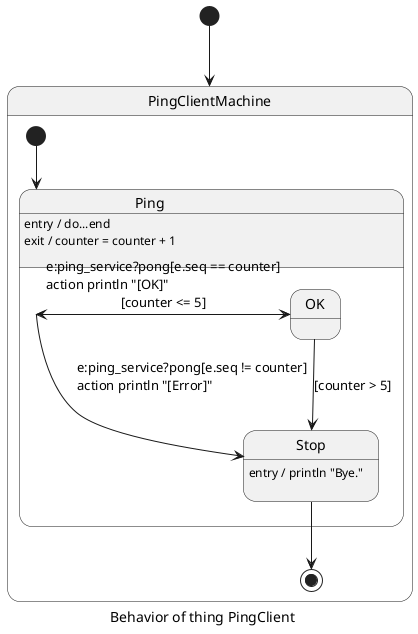 @startuml
skinparam defaultTextAlignment left
caption Behavior of thing PingClient
[*] --> PingClientMachine
state PingClientMachine{
state Ping{
	Ping : entry / do...end
	Ping : exit / counter = counter + 1\n

Ping --> OK : e:ping_service?pong[e.seq == counter]\naction println "[OK]"\n

Ping --> Stop : e:ping_service?pong[e.seq != counter]\naction println "[Error]"\n
}
state OK{

OK --> Stop : [counter > 5]

OK --> Ping : [counter <= 5]
}
state Stop{
	Stop : entry / println "Bye."\n
}
Stop --> [*]
[*] --> Ping
}
@enduml
